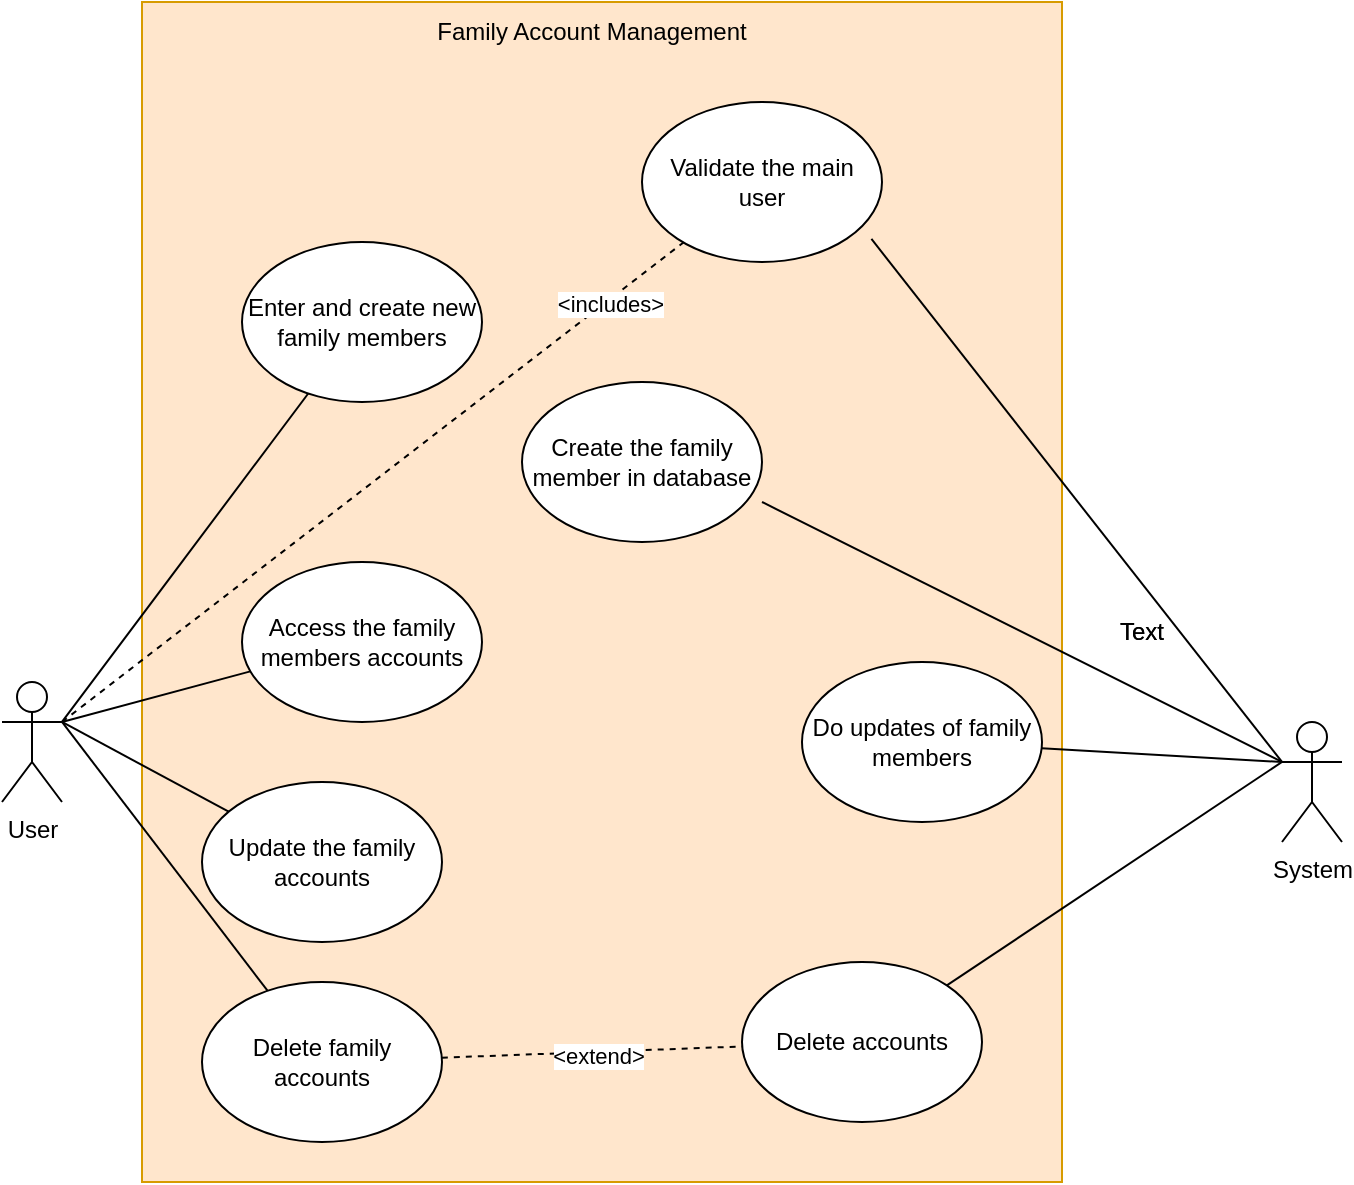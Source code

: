 <mxfile version="24.2.2" type="github">
  <diagram name="Page-1" id="5FTfqjHZrjDk0TKtllAm">
    <mxGraphModel dx="1245" dy="699" grid="1" gridSize="10" guides="1" tooltips="1" connect="1" arrows="1" fold="1" page="1" pageScale="1" pageWidth="850" pageHeight="1100" math="0" shadow="0">
      <root>
        <mxCell id="0" />
        <mxCell id="1" parent="0" />
        <mxCell id="NeZD5TrI6abkmENyFCbo-28" value="" style="rounded=0;whiteSpace=wrap;html=1;fillColor=#ffe6cc;strokeColor=#d79b00;" vertex="1" parent="1">
          <mxGeometry x="200" y="280" width="460" height="590" as="geometry" />
        </mxCell>
        <mxCell id="NeZD5TrI6abkmENyFCbo-15" style="rounded=0;orthogonalLoop=1;jettySize=auto;html=1;exitX=1;exitY=0.333;exitDx=0;exitDy=0;exitPerimeter=0;endArrow=none;endFill=0;" edge="1" parent="1" source="NeZD5TrI6abkmENyFCbo-2" target="NeZD5TrI6abkmENyFCbo-7">
          <mxGeometry relative="1" as="geometry" />
        </mxCell>
        <mxCell id="NeZD5TrI6abkmENyFCbo-16" style="edgeStyle=none;rounded=0;orthogonalLoop=1;jettySize=auto;html=1;exitX=1;exitY=0.333;exitDx=0;exitDy=0;exitPerimeter=0;endArrow=none;endFill=0;" edge="1" parent="1" source="NeZD5TrI6abkmENyFCbo-2" target="NeZD5TrI6abkmENyFCbo-8">
          <mxGeometry relative="1" as="geometry" />
        </mxCell>
        <mxCell id="NeZD5TrI6abkmENyFCbo-17" style="edgeStyle=none;rounded=0;orthogonalLoop=1;jettySize=auto;html=1;exitX=1;exitY=0.333;exitDx=0;exitDy=0;exitPerimeter=0;endArrow=none;endFill=0;" edge="1" parent="1" source="NeZD5TrI6abkmENyFCbo-2" target="NeZD5TrI6abkmENyFCbo-9">
          <mxGeometry relative="1" as="geometry" />
        </mxCell>
        <mxCell id="NeZD5TrI6abkmENyFCbo-18" style="edgeStyle=none;rounded=0;orthogonalLoop=1;jettySize=auto;html=1;exitX=1;exitY=0.333;exitDx=0;exitDy=0;exitPerimeter=0;endArrow=none;endFill=0;" edge="1" parent="1" source="NeZD5TrI6abkmENyFCbo-2" target="NeZD5TrI6abkmENyFCbo-10">
          <mxGeometry relative="1" as="geometry" />
        </mxCell>
        <mxCell id="NeZD5TrI6abkmENyFCbo-24" style="edgeStyle=none;rounded=0;orthogonalLoop=1;jettySize=auto;html=1;exitX=1;exitY=0.333;exitDx=0;exitDy=0;exitPerimeter=0;dashed=1;endArrow=none;endFill=0;" edge="1" parent="1" source="NeZD5TrI6abkmENyFCbo-2" target="NeZD5TrI6abkmENyFCbo-14">
          <mxGeometry relative="1" as="geometry" />
        </mxCell>
        <mxCell id="NeZD5TrI6abkmENyFCbo-25" value="&amp;lt;includes&amp;gt;" style="edgeLabel;html=1;align=center;verticalAlign=middle;resizable=0;points=[];" vertex="1" connectable="0" parent="NeZD5TrI6abkmENyFCbo-24">
          <mxGeometry x="0.757" y="-2" relative="1" as="geometry">
            <mxPoint x="-1" as="offset" />
          </mxGeometry>
        </mxCell>
        <mxCell id="NeZD5TrI6abkmENyFCbo-2" value="User" style="shape=umlActor;verticalLabelPosition=bottom;verticalAlign=top;html=1;outlineConnect=0;" vertex="1" parent="1">
          <mxGeometry x="130" y="620" width="30" height="60" as="geometry" />
        </mxCell>
        <mxCell id="NeZD5TrI6abkmENyFCbo-20" style="edgeStyle=none;rounded=0;orthogonalLoop=1;jettySize=auto;html=1;exitX=0;exitY=0.333;exitDx=0;exitDy=0;exitPerimeter=0;endArrow=none;endFill=0;" edge="1" parent="1" source="NeZD5TrI6abkmENyFCbo-3" target="NeZD5TrI6abkmENyFCbo-12">
          <mxGeometry relative="1" as="geometry" />
        </mxCell>
        <mxCell id="NeZD5TrI6abkmENyFCbo-21" style="edgeStyle=none;rounded=0;orthogonalLoop=1;jettySize=auto;html=1;exitX=0;exitY=0.333;exitDx=0;exitDy=0;exitPerimeter=0;entryX=1;entryY=0;entryDx=0;entryDy=0;endArrow=none;endFill=0;" edge="1" parent="1" source="NeZD5TrI6abkmENyFCbo-3" target="NeZD5TrI6abkmENyFCbo-11">
          <mxGeometry relative="1" as="geometry" />
        </mxCell>
        <mxCell id="NeZD5TrI6abkmENyFCbo-3" value="System" style="shape=umlActor;verticalLabelPosition=bottom;verticalAlign=top;html=1;outlineConnect=0;" vertex="1" parent="1">
          <mxGeometry x="770" y="640" width="30" height="60" as="geometry" />
        </mxCell>
        <mxCell id="NeZD5TrI6abkmENyFCbo-7" value="Enter and create new family members" style="ellipse;whiteSpace=wrap;html=1;" vertex="1" parent="1">
          <mxGeometry x="250" y="400" width="120" height="80" as="geometry" />
        </mxCell>
        <mxCell id="NeZD5TrI6abkmENyFCbo-8" value="Access the family members accounts" style="ellipse;whiteSpace=wrap;html=1;" vertex="1" parent="1">
          <mxGeometry x="250" y="560" width="120" height="80" as="geometry" />
        </mxCell>
        <mxCell id="NeZD5TrI6abkmENyFCbo-9" value="Update the family accounts" style="ellipse;whiteSpace=wrap;html=1;" vertex="1" parent="1">
          <mxGeometry x="230" y="670" width="120" height="80" as="geometry" />
        </mxCell>
        <mxCell id="NeZD5TrI6abkmENyFCbo-22" style="edgeStyle=none;rounded=0;orthogonalLoop=1;jettySize=auto;html=1;dashed=1;endArrow=none;endFill=0;" edge="1" parent="1" source="NeZD5TrI6abkmENyFCbo-10" target="NeZD5TrI6abkmENyFCbo-11">
          <mxGeometry relative="1" as="geometry" />
        </mxCell>
        <mxCell id="NeZD5TrI6abkmENyFCbo-23" value="&amp;lt;extend&amp;gt;" style="edgeLabel;html=1;align=center;verticalAlign=middle;resizable=0;points=[];" vertex="1" connectable="0" parent="NeZD5TrI6abkmENyFCbo-22">
          <mxGeometry x="0.029" y="-2" relative="1" as="geometry">
            <mxPoint as="offset" />
          </mxGeometry>
        </mxCell>
        <mxCell id="NeZD5TrI6abkmENyFCbo-10" value="Delete family accounts" style="ellipse;whiteSpace=wrap;html=1;" vertex="1" parent="1">
          <mxGeometry x="230" y="770" width="120" height="80" as="geometry" />
        </mxCell>
        <mxCell id="NeZD5TrI6abkmENyFCbo-11" value="Delete accounts" style="ellipse;whiteSpace=wrap;html=1;" vertex="1" parent="1">
          <mxGeometry x="500" y="760" width="120" height="80" as="geometry" />
        </mxCell>
        <mxCell id="NeZD5TrI6abkmENyFCbo-12" value="Do updates of family members" style="ellipse;whiteSpace=wrap;html=1;" vertex="1" parent="1">
          <mxGeometry x="530" y="610" width="120" height="80" as="geometry" />
        </mxCell>
        <mxCell id="NeZD5TrI6abkmENyFCbo-13" value="Create the family member in database" style="ellipse;whiteSpace=wrap;html=1;" vertex="1" parent="1">
          <mxGeometry x="390" y="470" width="120" height="80" as="geometry" />
        </mxCell>
        <mxCell id="NeZD5TrI6abkmENyFCbo-14" value="Validate the main user" style="ellipse;whiteSpace=wrap;html=1;" vertex="1" parent="1">
          <mxGeometry x="450" y="330" width="120" height="80" as="geometry" />
        </mxCell>
        <mxCell id="NeZD5TrI6abkmENyFCbo-19" style="edgeStyle=none;rounded=0;orthogonalLoop=1;jettySize=auto;html=1;exitX=0;exitY=0.333;exitDx=0;exitDy=0;exitPerimeter=0;entryX=1;entryY=0.75;entryDx=0;entryDy=0;entryPerimeter=0;endArrow=none;endFill=0;" edge="1" parent="1" source="NeZD5TrI6abkmENyFCbo-3" target="NeZD5TrI6abkmENyFCbo-13">
          <mxGeometry relative="1" as="geometry" />
        </mxCell>
        <mxCell id="NeZD5TrI6abkmENyFCbo-26" style="edgeStyle=none;rounded=0;orthogonalLoop=1;jettySize=auto;html=1;exitX=0;exitY=0.333;exitDx=0;exitDy=0;exitPerimeter=0;entryX=0.956;entryY=0.856;entryDx=0;entryDy=0;entryPerimeter=0;endArrow=none;endFill=0;" edge="1" parent="1" source="NeZD5TrI6abkmENyFCbo-3" target="NeZD5TrI6abkmENyFCbo-14">
          <mxGeometry relative="1" as="geometry" />
        </mxCell>
        <mxCell id="NeZD5TrI6abkmENyFCbo-29" value="Text" style="text;html=1;align=center;verticalAlign=middle;whiteSpace=wrap;rounded=0;" vertex="1" parent="1">
          <mxGeometry x="670" y="580" width="60" height="30" as="geometry" />
        </mxCell>
        <mxCell id="NeZD5TrI6abkmENyFCbo-30" value="Text" style="text;html=1;align=center;verticalAlign=middle;whiteSpace=wrap;rounded=0;" vertex="1" parent="1">
          <mxGeometry x="670" y="580" width="60" height="30" as="geometry" />
        </mxCell>
        <mxCell id="NeZD5TrI6abkmENyFCbo-31" value="Family Account Management" style="text;html=1;align=center;verticalAlign=middle;whiteSpace=wrap;rounded=0;" vertex="1" parent="1">
          <mxGeometry x="340" y="280" width="170" height="30" as="geometry" />
        </mxCell>
      </root>
    </mxGraphModel>
  </diagram>
</mxfile>
